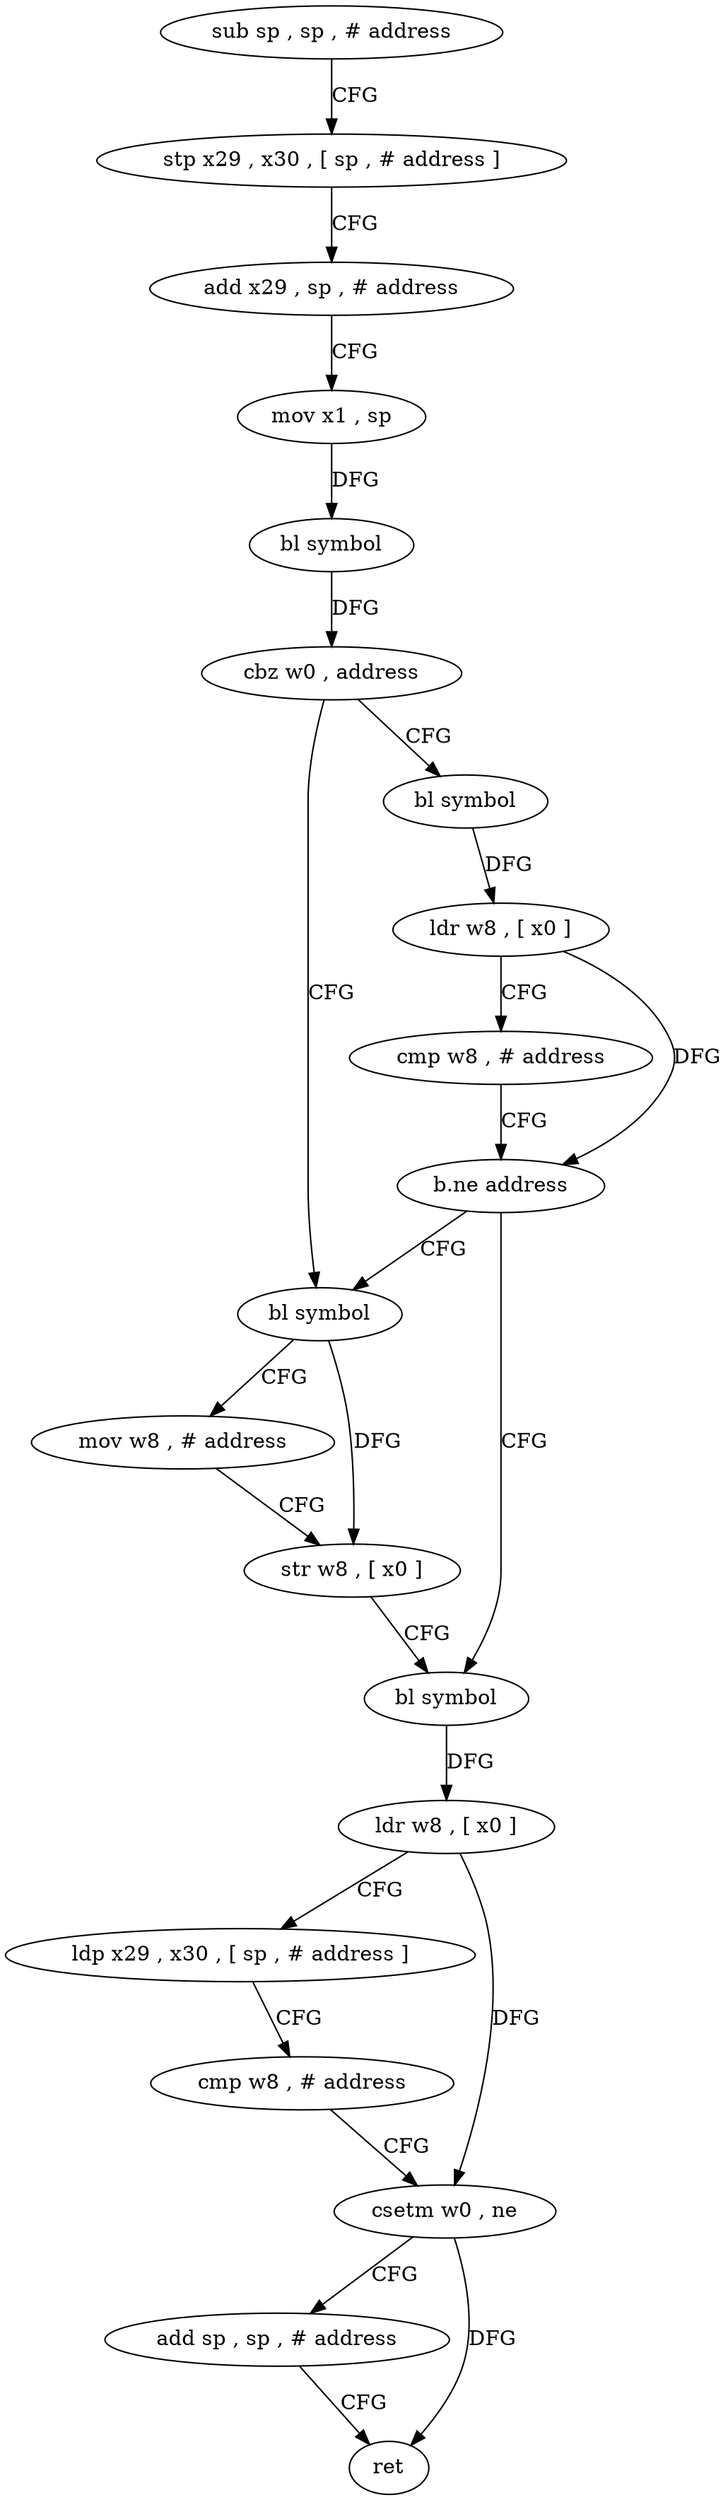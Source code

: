 digraph "func" {
"4253832" [label = "sub sp , sp , # address" ]
"4253836" [label = "stp x29 , x30 , [ sp , # address ]" ]
"4253840" [label = "add x29 , sp , # address" ]
"4253844" [label = "mov x1 , sp" ]
"4253848" [label = "bl symbol" ]
"4253852" [label = "cbz w0 , address" ]
"4253872" [label = "bl symbol" ]
"4253856" [label = "bl symbol" ]
"4253876" [label = "mov w8 , # address" ]
"4253880" [label = "str w8 , [ x0 ]" ]
"4253884" [label = "bl symbol" ]
"4253860" [label = "ldr w8 , [ x0 ]" ]
"4253864" [label = "cmp w8 , # address" ]
"4253868" [label = "b.ne address" ]
"4253888" [label = "ldr w8 , [ x0 ]" ]
"4253892" [label = "ldp x29 , x30 , [ sp , # address ]" ]
"4253896" [label = "cmp w8 , # address" ]
"4253900" [label = "csetm w0 , ne" ]
"4253904" [label = "add sp , sp , # address" ]
"4253908" [label = "ret" ]
"4253832" -> "4253836" [ label = "CFG" ]
"4253836" -> "4253840" [ label = "CFG" ]
"4253840" -> "4253844" [ label = "CFG" ]
"4253844" -> "4253848" [ label = "DFG" ]
"4253848" -> "4253852" [ label = "DFG" ]
"4253852" -> "4253872" [ label = "CFG" ]
"4253852" -> "4253856" [ label = "CFG" ]
"4253872" -> "4253876" [ label = "CFG" ]
"4253872" -> "4253880" [ label = "DFG" ]
"4253856" -> "4253860" [ label = "DFG" ]
"4253876" -> "4253880" [ label = "CFG" ]
"4253880" -> "4253884" [ label = "CFG" ]
"4253884" -> "4253888" [ label = "DFG" ]
"4253860" -> "4253864" [ label = "CFG" ]
"4253860" -> "4253868" [ label = "DFG" ]
"4253864" -> "4253868" [ label = "CFG" ]
"4253868" -> "4253884" [ label = "CFG" ]
"4253868" -> "4253872" [ label = "CFG" ]
"4253888" -> "4253892" [ label = "CFG" ]
"4253888" -> "4253900" [ label = "DFG" ]
"4253892" -> "4253896" [ label = "CFG" ]
"4253896" -> "4253900" [ label = "CFG" ]
"4253900" -> "4253904" [ label = "CFG" ]
"4253900" -> "4253908" [ label = "DFG" ]
"4253904" -> "4253908" [ label = "CFG" ]
}

